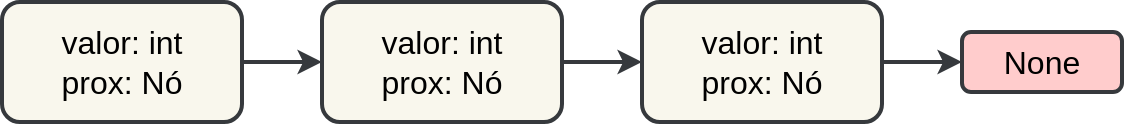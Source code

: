 <mxfile version="15.4.0" type="device"><diagram id="63U596jEkR3wJcyxKnuH" name="Page-1"><mxGraphModel dx="868" dy="499" grid="1" gridSize="10" guides="1" tooltips="1" connect="1" arrows="1" fold="1" page="1" pageScale="1" pageWidth="850" pageHeight="1100" math="0" shadow="0"><root><mxCell id="0"/><mxCell id="1" parent="0"/><mxCell id="4Hc4VPoJhSq82Js-JRDR-5" style="edgeStyle=orthogonalEdgeStyle;rounded=0;orthogonalLoop=1;jettySize=auto;html=1;exitX=1;exitY=0.5;exitDx=0;exitDy=0;entryX=0;entryY=0.5;entryDx=0;entryDy=0;fontSize=16;strokeWidth=2;fillColor=#f9f7ed;strokeColor=#36393d;" edge="1" parent="1" source="4Hc4VPoJhSq82Js-JRDR-1" target="4Hc4VPoJhSq82Js-JRDR-3"><mxGeometry relative="1" as="geometry"/></mxCell><mxCell id="4Hc4VPoJhSq82Js-JRDR-1" value="valor: int&lt;br style=&quot;font-size: 16px&quot;&gt;prox: Nó" style="rounded=1;whiteSpace=wrap;html=1;fontSize=16;strokeWidth=2;fillColor=#f9f7ed;strokeColor=#36393d;" vertex="1" parent="1"><mxGeometry x="80" y="120" width="120" height="60" as="geometry"/></mxCell><mxCell id="4Hc4VPoJhSq82Js-JRDR-6" style="edgeStyle=orthogonalEdgeStyle;rounded=0;orthogonalLoop=1;jettySize=auto;html=1;exitX=1;exitY=0.5;exitDx=0;exitDy=0;entryX=0;entryY=0.5;entryDx=0;entryDy=0;fontSize=16;strokeWidth=2;fillColor=#f9f7ed;strokeColor=#36393d;" edge="1" parent="1" source="4Hc4VPoJhSq82Js-JRDR-3" target="4Hc4VPoJhSq82Js-JRDR-4"><mxGeometry relative="1" as="geometry"/></mxCell><mxCell id="4Hc4VPoJhSq82Js-JRDR-3" value="valor: int&lt;br style=&quot;font-size: 16px&quot;&gt;prox: Nó" style="rounded=1;whiteSpace=wrap;html=1;fontSize=16;strokeWidth=2;fillColor=#f9f7ed;strokeColor=#36393d;" vertex="1" parent="1"><mxGeometry x="240" y="120" width="120" height="60" as="geometry"/></mxCell><mxCell id="4Hc4VPoJhSq82Js-JRDR-7" style="edgeStyle=orthogonalEdgeStyle;rounded=0;orthogonalLoop=1;jettySize=auto;html=1;exitX=1;exitY=0.5;exitDx=0;exitDy=0;fontSize=16;strokeWidth=2;fillColor=#f9f7ed;strokeColor=#36393d;" edge="1" parent="1" source="4Hc4VPoJhSq82Js-JRDR-4"><mxGeometry relative="1" as="geometry"><mxPoint x="560" y="150" as="targetPoint"/></mxGeometry></mxCell><mxCell id="4Hc4VPoJhSq82Js-JRDR-4" value="valor: int&lt;br style=&quot;font-size: 16px&quot;&gt;prox: Nó" style="rounded=1;whiteSpace=wrap;html=1;fontSize=16;strokeWidth=2;fillColor=#f9f7ed;strokeColor=#36393d;" vertex="1" parent="1"><mxGeometry x="400" y="120" width="120" height="60" as="geometry"/></mxCell><mxCell id="4Hc4VPoJhSq82Js-JRDR-8" value="None" style="text;html=1;strokeColor=#36393d;fillColor=#ffcccc;align=center;verticalAlign=middle;whiteSpace=wrap;rounded=1;fontSize=16;strokeWidth=2;" vertex="1" parent="1"><mxGeometry x="560" y="135" width="80" height="30" as="geometry"/></mxCell></root></mxGraphModel></diagram></mxfile>